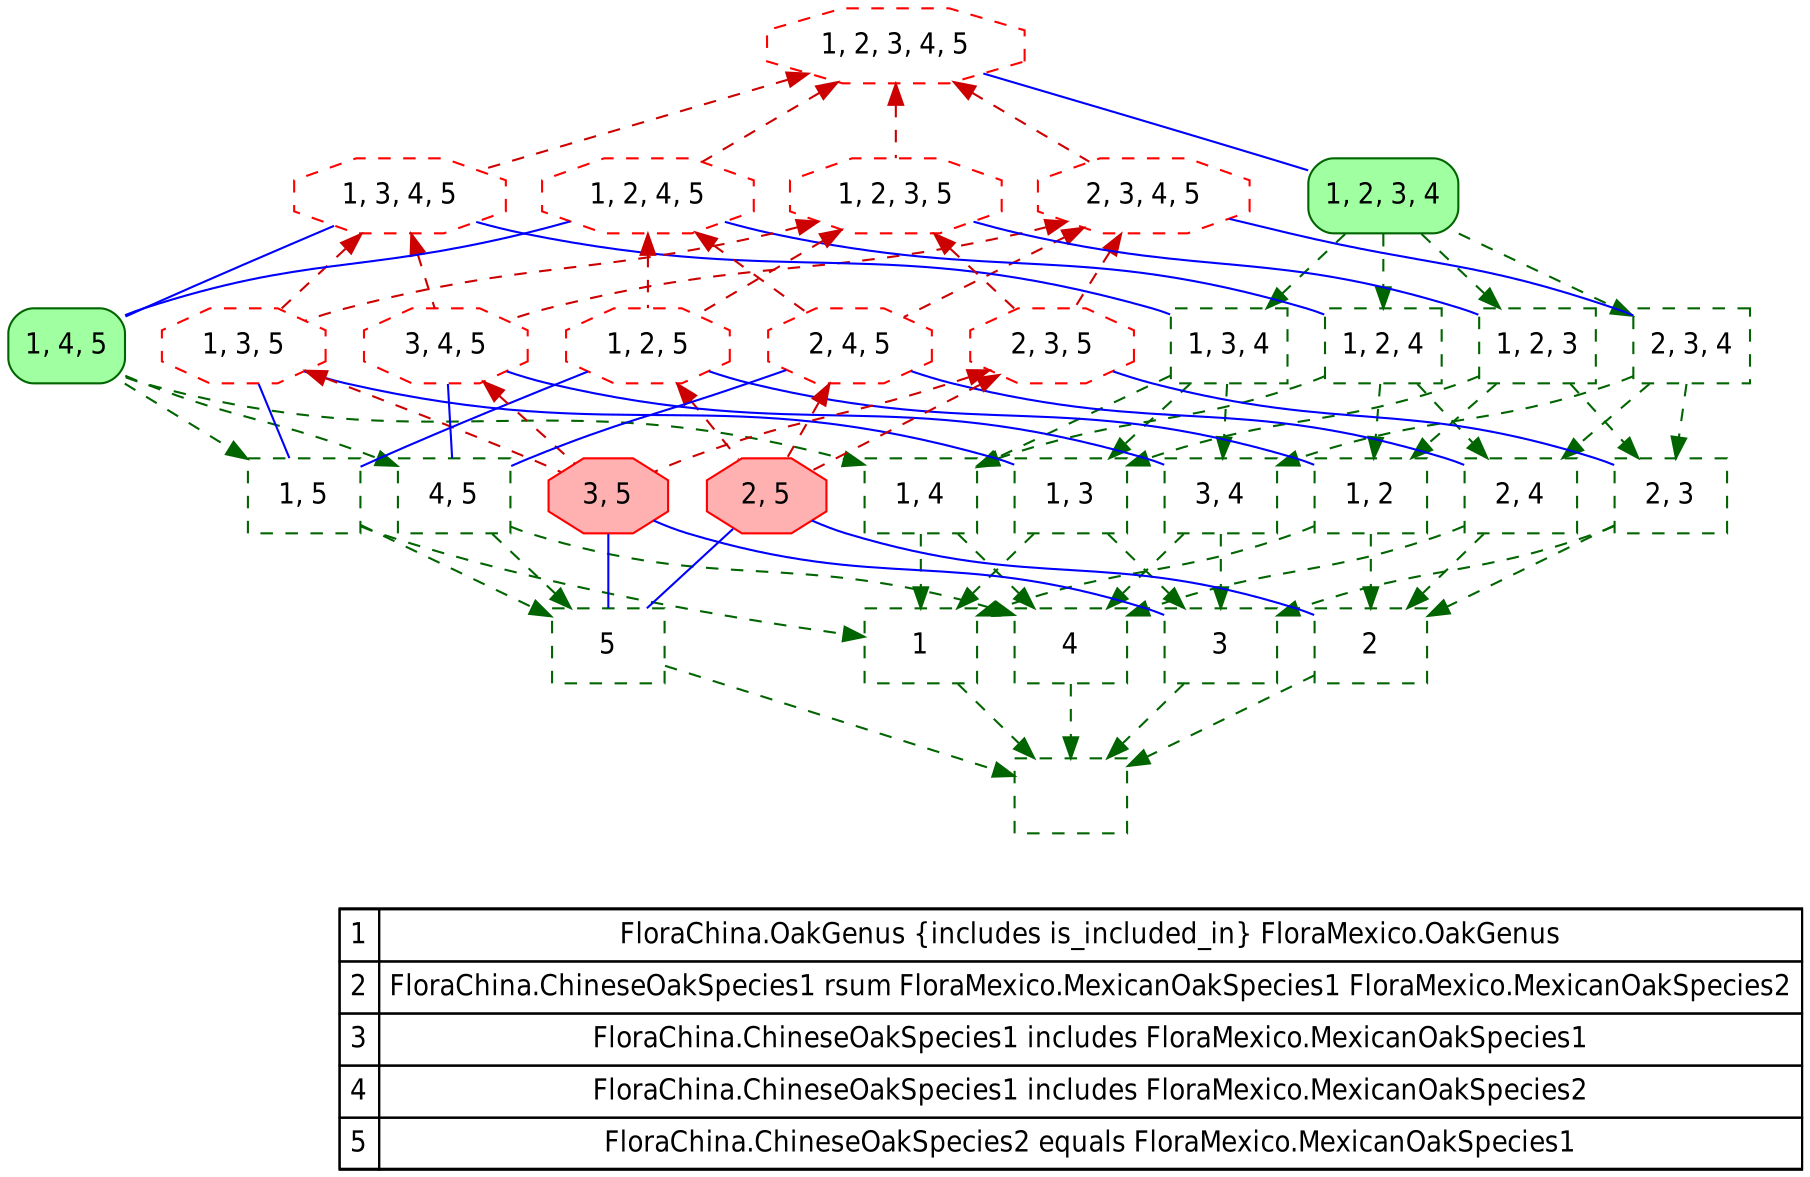 digraph{
node[fontname="Helvetica-Narrow"]
rankdir=TB
6 [shape=box color="#006400" fillcolor="#A0FFA0" style="rounded,filled" label="1, 4, 5"];
7 [shape=box color="#006400" style=dashed label="4, 5"];
14 [shape=box color="#006400" style=dashed label="1, 5"];
15 [shape=box color="#006400" style=dashed label="5"];
16 [shape=box color="#006400" fillcolor="#A0FFA0" style="rounded,filled" label="1, 2, 3, 4"];
17 [shape=box color="#006400" style=dashed label="2, 3, 4"];
18 [shape=box color="#006400" style=dashed label="1, 3, 4"];
19 [shape=box color="#006400" style=dashed label="3, 4"];
20 [shape=box color="#006400" style=dashed label="1, 2, 4"];
21 [shape=box color="#006400" style=dashed label="2, 4"];
22 [shape=box color="#006400" style=dashed label="1, 4"];
23 [shape=box color="#006400" style=dashed label="4"];
24 [shape=box color="#006400" style=dashed label="1, 2, 3"];
25 [shape=box color="#006400" style=dashed label="2, 3"];
26 [shape=box color="#006400" style=dashed label="1, 3"];
27 [shape=box color="#006400" style=dashed label="3"];
28 [shape=box color="#006400" style=dashed label="1, 2"];
29 [shape=box color="#006400" style=dashed label="2"];
30 [shape=box color="#006400" style=dashed label="1"];
31 [shape=box color="#006400" style=dashed label=""];
0 [shape=octagon color="#FF0000" fillcolor="#FFB0B0" style=dashed label="1, 2, 3, 4, 5"];
1 [shape=octagon color="#FF0000" fillcolor="#FFB0B0" style=dashed label="2, 3, 4, 5"];
10 [shape=octagon color="#FF0000" fillcolor="#FFB0B0" style=dashed label="1, 3, 5"];
11 [shape=octagon color="#FF0000" fillcolor="#FFB0B0" style=filled label="3, 5"];
12 [shape=octagon color="#FF0000" fillcolor="#FFB0B0" style=dashed label="1, 2, 5"];
13 [shape=octagon color="#FF0000" fillcolor="#FFB0B0" style=filled label="2, 5"];
2 [shape=octagon color="#FF0000" fillcolor="#FFB0B0" style=dashed label="1, 3, 4, 5"];
3 [shape=octagon color="#FF0000" fillcolor="#FFB0B0" style=dashed label="3, 4, 5"];
4 [shape=octagon color="#FF0000" fillcolor="#FFB0B0" style=dashed label="1, 2, 4, 5"];
5 [shape=octagon color="#FF0000" fillcolor="#FFB0B0" style=dashed label="2, 4, 5"];
8 [shape=octagon color="#FF0000" fillcolor="#FFB0B0" style=dashed label="1, 2, 3, 5"];
9 [shape=octagon color="#FF0000" fillcolor="#FFB0B0" style=dashed label="2, 3, 5"];
0->1[dir=back color="#CC0000" style=dashed];
0->2[dir=back color="#CC0000" style=dashed];
0->4[dir=back color="#CC0000" style=dashed];
0->8[dir=back color="#CC0000" style=dashed];
0->16[arrowhead=none color="#0000FF" style=filled];
1->3[dir=back color="#CC0000" style=dashed];
1->5[dir=back color="#CC0000" style=dashed];
1->9[dir=back color="#CC0000" style=dashed];
1->17[arrowhead=none color="#0000FF" style=filled];
2->3[dir=back color="#CC0000" style=dashed];
2->6[arrowhead=none color="#0000FF" style=filled];
2->10[dir=back color="#CC0000" style=dashed];
2->18[arrowhead=none color="#0000FF" style=filled];
3->7[arrowhead=none color="#0000FF" style=filled];
3->11[dir=back color="#CC0000" style=dashed];
3->19[arrowhead=none color="#0000FF" style=filled];
4->5[dir=back color="#CC0000" style=dashed];
4->6[arrowhead=none color="#0000FF" style=filled];
4->12[dir=back color="#CC0000" style=dashed];
4->20[arrowhead=none color="#0000FF" style=filled];
5->7[arrowhead=none color="#0000FF" style=filled];
5->13[dir=back color="#CC0000" style=dashed];
5->21[arrowhead=none color="#0000FF" style=filled];
6->7[color="#006400" style=dashed];
6->14[color="#006400" style=dashed];
6->22[color="#006400" style=dashed];
7->15[color="#006400" style=dashed];
7->23[color="#006400" style=dashed];
8->9[dir=back color="#CC0000" style=dashed];
8->10[dir=back color="#CC0000" style=dashed];
8->12[dir=back color="#CC0000" style=dashed];
8->24[arrowhead=none color="#0000FF" style=filled];
9->11[dir=back color="#CC0000" style=dashed];
9->13[dir=back color="#CC0000" style=dashed];
9->25[arrowhead=none color="#0000FF" style=filled];
10->11[dir=back color="#CC0000" style=dashed];
10->14[arrowhead=none color="#0000FF" style=filled];
10->26[arrowhead=none color="#0000FF" style=filled];
11->15[arrowhead=none color="#0000FF" style=filled];
11->27[arrowhead=none color="#0000FF" style=filled];
12->13[dir=back color="#CC0000" style=dashed];
12->14[arrowhead=none color="#0000FF" style=filled];
12->28[arrowhead=none color="#0000FF" style=filled];
13->15[arrowhead=none color="#0000FF" style=filled];
13->29[arrowhead=none color="#0000FF" style=filled];
14->15[color="#006400" style=dashed];
14->30[color="#006400" style=dashed];
15->31[color="#006400" style=dashed];
16->17[color="#006400" style=dashed];
16->18[color="#006400" style=dashed];
16->20[color="#006400" style=dashed];
16->24[color="#006400" style=dashed];
17->19[color="#006400" style=dashed];
17->21[color="#006400" style=dashed];
17->25[color="#006400" style=dashed];
18->19[color="#006400" style=dashed];
18->22[color="#006400" style=dashed];
18->26[color="#006400" style=dashed];
19->23[color="#006400" style=dashed];
19->27[color="#006400" style=dashed];
20->21[color="#006400" style=dashed];
20->22[color="#006400" style=dashed];
20->28[color="#006400" style=dashed];
21->23[color="#006400" style=dashed];
21->29[color="#006400" style=dashed];
22->23[color="#006400" style=dashed];
22->30[color="#006400" style=dashed];
23->31[color="#006400" style=dashed];
24->25[color="#006400" style=dashed];
24->26[color="#006400" style=dashed];
24->28[color="#006400" style=dashed];
25->27[color="#006400" style=dashed];
25->29[color="#006400" style=dashed];
26->27[color="#006400" style=dashed];
26->30[color="#006400" style=dashed];
27->31[color="#006400" style=dashed];
28->29[color="#006400" style=dashed];
28->30[color="#006400" style=dashed];
29->31[color="#006400" style=dashed];
30->31[color="#006400" style=dashed];
node[shape=box] 
{rank=sink Legend [fillcolor= white margin=0 label=< 
 <TABLE BORDER="0" CELLBORDER="1" CELLSPACING="0" CELLPADDING="4"> 
<TR> 
 <TD>1</TD> 
 <TD>FloraChina.OakGenus {includes is_included_in} FloraMexico.OakGenus</TD> 
 </TR> 
<TR> 
 <TD>2</TD> 
 <TD>FloraChina.ChineseOakSpecies1 rsum FloraMexico.MexicanOakSpecies1 FloraMexico.MexicanOakSpecies2</TD> 
 </TR> 
<TR> 
 <TD>3</TD> 
 <TD>FloraChina.ChineseOakSpecies1 includes FloraMexico.MexicanOakSpecies1</TD> 
 </TR> 
<TR> 
 <TD>4</TD> 
 <TD>FloraChina.ChineseOakSpecies1 includes FloraMexico.MexicanOakSpecies2</TD> 
 </TR> 
<TR> 
 <TD>5</TD> 
 <TD>FloraChina.ChineseOakSpecies2 equals FloraMexico.MexicanOakSpecies1</TD> 
 </TR> 
</TABLE> 
 >] } 
}